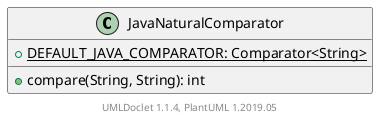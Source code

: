 @startuml

    class JavaNaturalComparator [[JavaNaturalComparator.html]] {
        {static} +DEFAULT_JAVA_COMPARATOR: Comparator<String>
        +compare(String, String): int
    }


    center footer UMLDoclet 1.1.4, PlantUML 1.2019.05
@enduml
